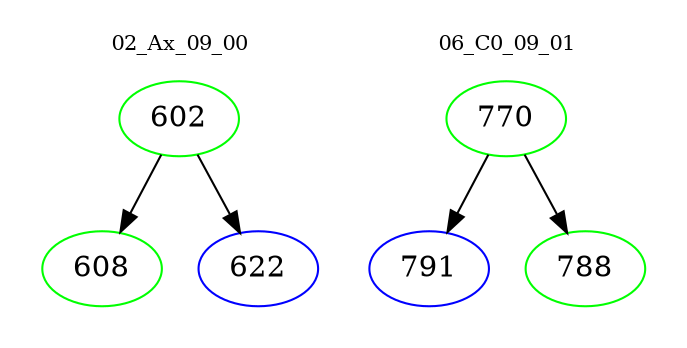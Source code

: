 digraph{
subgraph cluster_0 {
color = white
label = "02_Ax_09_00";
fontsize=10;
T0_602 [label="602", color="green"]
T0_602 -> T0_608 [color="black"]
T0_608 [label="608", color="green"]
T0_602 -> T0_622 [color="black"]
T0_622 [label="622", color="blue"]
}
subgraph cluster_1 {
color = white
label = "06_C0_09_01";
fontsize=10;
T1_770 [label="770", color="green"]
T1_770 -> T1_791 [color="black"]
T1_791 [label="791", color="blue"]
T1_770 -> T1_788 [color="black"]
T1_788 [label="788", color="green"]
}
}
